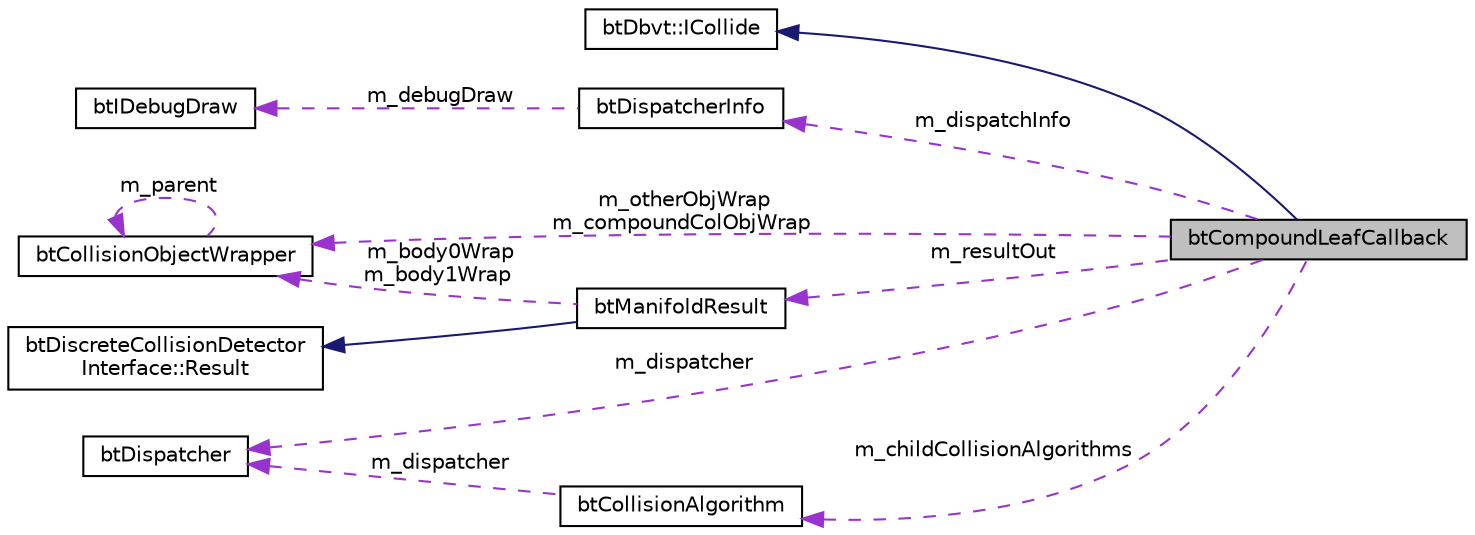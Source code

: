 digraph "btCompoundLeafCallback"
{
  edge [fontname="Helvetica",fontsize="10",labelfontname="Helvetica",labelfontsize="10"];
  node [fontname="Helvetica",fontsize="10",shape=record];
  rankdir="LR";
  Node1 [label="btCompoundLeafCallback",height=0.2,width=0.4,color="black", fillcolor="grey75", style="filled", fontcolor="black"];
  Node2 -> Node1 [dir="back",color="midnightblue",fontsize="10",style="solid",fontname="Helvetica"];
  Node2 [label="btDbvt::ICollide",height=0.2,width=0.4,color="black", fillcolor="white", style="filled",URL="$structbt_dbvt_1_1_i_collide.html"];
  Node3 -> Node1 [dir="back",color="darkorchid3",fontsize="10",style="dashed",label=" m_dispatchInfo" ,fontname="Helvetica"];
  Node3 [label="btDispatcherInfo",height=0.2,width=0.4,color="black", fillcolor="white", style="filled",URL="$structbt_dispatcher_info.html"];
  Node4 -> Node3 [dir="back",color="darkorchid3",fontsize="10",style="dashed",label=" m_debugDraw" ,fontname="Helvetica"];
  Node4 [label="btIDebugDraw",height=0.2,width=0.4,color="black", fillcolor="white", style="filled",URL="$classbt_i_debug_draw.html"];
  Node5 -> Node1 [dir="back",color="darkorchid3",fontsize="10",style="dashed",label=" m_otherObjWrap\nm_compoundColObjWrap" ,fontname="Helvetica"];
  Node5 [label="btCollisionObjectWrapper",height=0.2,width=0.4,color="black", fillcolor="white", style="filled",URL="$structbt_collision_object_wrapper.html"];
  Node5 -> Node5 [dir="back",color="darkorchid3",fontsize="10",style="dashed",label=" m_parent" ,fontname="Helvetica"];
  Node6 -> Node1 [dir="back",color="darkorchid3",fontsize="10",style="dashed",label=" m_childCollisionAlgorithms" ,fontname="Helvetica"];
  Node6 [label="btCollisionAlgorithm",height=0.2,width=0.4,color="black", fillcolor="white", style="filled",URL="$classbt_collision_algorithm.html"];
  Node7 -> Node6 [dir="back",color="darkorchid3",fontsize="10",style="dashed",label=" m_dispatcher" ,fontname="Helvetica"];
  Node7 [label="btDispatcher",height=0.2,width=0.4,color="black", fillcolor="white", style="filled",URL="$classbt_dispatcher.html"];
  Node8 -> Node1 [dir="back",color="darkorchid3",fontsize="10",style="dashed",label=" m_resultOut" ,fontname="Helvetica"];
  Node8 [label="btManifoldResult",height=0.2,width=0.4,color="black", fillcolor="white", style="filled",URL="$classbt_manifold_result.html",tooltip="btManifoldResult is a helper class to manage contact results. "];
  Node9 -> Node8 [dir="back",color="midnightblue",fontsize="10",style="solid",fontname="Helvetica"];
  Node9 [label="btDiscreteCollisionDetector\lInterface::Result",height=0.2,width=0.4,color="black", fillcolor="white", style="filled",URL="$structbt_discrete_collision_detector_interface_1_1_result.html"];
  Node5 -> Node8 [dir="back",color="darkorchid3",fontsize="10",style="dashed",label=" m_body0Wrap\nm_body1Wrap" ,fontname="Helvetica"];
  Node7 -> Node1 [dir="back",color="darkorchid3",fontsize="10",style="dashed",label=" m_dispatcher" ,fontname="Helvetica"];
}
